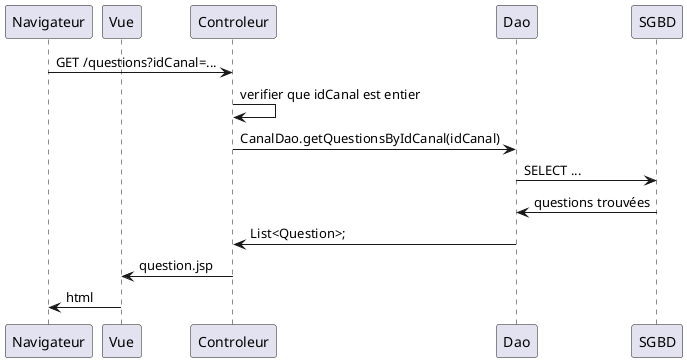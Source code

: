                          @startuml
' par défaut, les couches sont disposées dans l'ordre d'apparition
' nous utilison participant pour préciser qu'après Navigateur il y a Vue et non Controleur
participant Navigateur
participant Vue

Navigateur -> Controleur: GET /questions?idCanal=...
Controleur -> Controleur: verifier que idCanal est entier
Controleur -> Dao: CanalDao.getQuestionsByIdCanal(idCanal)
Dao -> SGBD: SELECT ...
SGBD -> Dao: questions trouvées
Dao -> Controleur: List<Question>;
Controleur -> Vue: question.jsp
Vue -> Navigateur: html
@enduml

/' (commentaire sur plusieurs lignes, comme en Java, avec ' qui remplace *)
1ere étape
Créer le contrôleur et une vue minimale, et tester
Pour cela, créer une servlet ListerQuestionsServlet dans fr.siomassy2021.controller, avec
le chemin (utl) /questions.
=> je n ai malheureusement pas eu le reflexe de commiter 

2e étape
Mettre des questions en dur dans le contrôleur,
et les afficher dans la JSP.
=> commiter

3e étape
Appel de la Dao, qui construit la liste en dur
Le memberId est aussi mis en dur à 1
=> commiter et push après aprobation du prof
'/